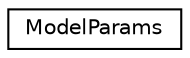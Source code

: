 digraph "Graphical Class Hierarchy"
{
 // LATEX_PDF_SIZE
  edge [fontname="Helvetica",fontsize="10",labelfontname="Helvetica",labelfontsize="10"];
  node [fontname="Helvetica",fontsize="10",shape=record];
  rankdir="LR";
  Node0 [label="ModelParams",height=0.2,width=0.4,color="black", fillcolor="white", style="filled",URL="$classModelParams.html",tooltip=" "];
}
